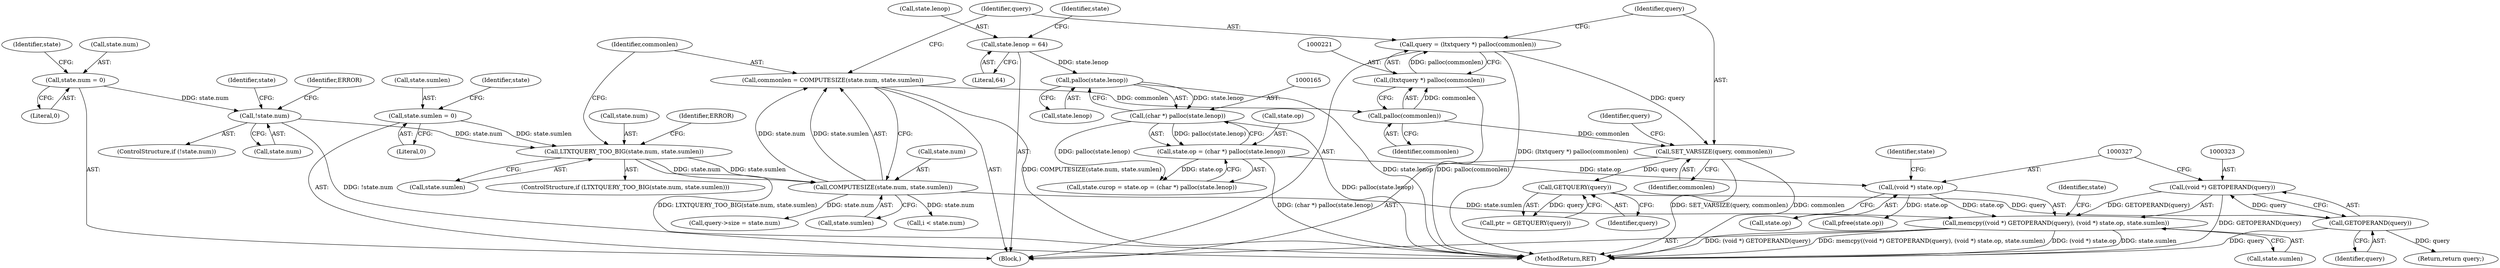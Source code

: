 digraph "0_postgres_31400a673325147e1205326008e32135a78b4d8a_11@API" {
"1000321" [label="(Call,memcpy((void *) GETOPERAND(query), (void *) state.op, state.sumlen))"];
"1000322" [label="(Call,(void *) GETOPERAND(query))"];
"1000324" [label="(Call,GETOPERAND(query))"];
"1000236" [label="(Call,GETQUERY(query))"];
"1000224" [label="(Call,SET_VARSIZE(query, commonlen))"];
"1000218" [label="(Call,query = (ltxtquery *) palloc(commonlen))"];
"1000220" [label="(Call,(ltxtquery *) palloc(commonlen))"];
"1000222" [label="(Call,palloc(commonlen))"];
"1000209" [label="(Call,commonlen = COMPUTESIZE(state.num, state.sumlen))"];
"1000211" [label="(Call,COMPUTESIZE(state.num, state.sumlen))"];
"1000195" [label="(Call,LTXTQUERY_TOO_BIG(state.num, state.sumlen))"];
"1000180" [label="(Call,!state.num)"];
"1000136" [label="(Call,state.num = 0)"];
"1000146" [label="(Call,state.sumlen = 0)"];
"1000326" [label="(Call,(void *) state.op)"];
"1000160" [label="(Call,state.op = (char *) palloc(state.lenop))"];
"1000164" [label="(Call,(char *) palloc(state.lenop))"];
"1000166" [label="(Call,palloc(state.lenop))"];
"1000151" [label="(Call,state.lenop = 64)"];
"1000347" [label="(MethodReturn,RET)"];
"1000219" [label="(Identifier,query)"];
"1000146" [label="(Call,state.sumlen = 0)"];
"1000203" [label="(Identifier,ERROR)"];
"1000242" [label="(Call,i < state.num)"];
"1000332" [label="(Identifier,state)"];
"1000326" [label="(Call,(void *) state.op)"];
"1000185" [label="(Identifier,ERROR)"];
"1000140" [label="(Literal,0)"];
"1000209" [label="(Call,commonlen = COMPUTESIZE(state.num, state.sumlen))"];
"1000322" [label="(Call,(void *) GETOPERAND(query))"];
"1000212" [label="(Call,state.num)"];
"1000224" [label="(Call,SET_VARSIZE(query, commonlen))"];
"1000334" [label="(Call,pfree(state.op))"];
"1000222" [label="(Call,palloc(commonlen))"];
"1000161" [label="(Call,state.op)"];
"1000236" [label="(Call,GETQUERY(query))"];
"1000237" [label="(Identifier,query)"];
"1000137" [label="(Call,state.num)"];
"1000234" [label="(Call,ptr = GETQUERY(query))"];
"1000150" [label="(Literal,0)"];
"1000210" [label="(Identifier,commonlen)"];
"1000199" [label="(Call,state.sumlen)"];
"1000155" [label="(Literal,64)"];
"1000164" [label="(Call,(char *) palloc(state.lenop))"];
"1000197" [label="(Identifier,state)"];
"1000218" [label="(Call,query = (ltxtquery *) palloc(commonlen))"];
"1000226" [label="(Identifier,commonlen)"];
"1000136" [label="(Call,state.num = 0)"];
"1000143" [label="(Identifier,state)"];
"1000147" [label="(Call,state.sumlen)"];
"1000166" [label="(Call,palloc(state.lenop))"];
"1000331" [label="(Call,state.sumlen)"];
"1000181" [label="(Call,state.num)"];
"1000325" [label="(Identifier,query)"];
"1000180" [label="(Call,!state.num)"];
"1000152" [label="(Call,state.lenop)"];
"1000321" [label="(Call,memcpy((void *) GETOPERAND(query), (void *) state.op, state.sumlen))"];
"1000194" [label="(ControlStructure,if (LTXTQUERY_TOO_BIG(state.num, state.sumlen)))"];
"1000167" [label="(Call,state.lenop)"];
"1000108" [label="(Block,)"];
"1000195" [label="(Call,LTXTQUERY_TOO_BIG(state.num, state.sumlen))"];
"1000196" [label="(Call,state.num)"];
"1000227" [label="(Call,query->size = state.num)"];
"1000229" [label="(Identifier,query)"];
"1000225" [label="(Identifier,query)"];
"1000220" [label="(Call,(ltxtquery *) palloc(commonlen))"];
"1000324" [label="(Call,GETOPERAND(query))"];
"1000223" [label="(Identifier,commonlen)"];
"1000158" [label="(Identifier,state)"];
"1000328" [label="(Call,state.op)"];
"1000211" [label="(Call,COMPUTESIZE(state.num, state.sumlen))"];
"1000153" [label="(Identifier,state)"];
"1000156" [label="(Call,state.curop = state.op = (char *) palloc(state.lenop))"];
"1000215" [label="(Call,state.sumlen)"];
"1000179" [label="(ControlStructure,if (!state.num))"];
"1000151" [label="(Call,state.lenop = 64)"];
"1000160" [label="(Call,state.op = (char *) palloc(state.lenop))"];
"1000345" [label="(Return,return query;)"];
"1000336" [label="(Identifier,state)"];
"1000321" -> "1000108"  [label="AST: "];
"1000321" -> "1000331"  [label="CFG: "];
"1000322" -> "1000321"  [label="AST: "];
"1000326" -> "1000321"  [label="AST: "];
"1000331" -> "1000321"  [label="AST: "];
"1000336" -> "1000321"  [label="CFG: "];
"1000321" -> "1000347"  [label="DDG: (void *) state.op"];
"1000321" -> "1000347"  [label="DDG: state.sumlen"];
"1000321" -> "1000347"  [label="DDG: (void *) GETOPERAND(query)"];
"1000321" -> "1000347"  [label="DDG: memcpy((void *) GETOPERAND(query), (void *) state.op, state.sumlen)"];
"1000322" -> "1000321"  [label="DDG: GETOPERAND(query)"];
"1000326" -> "1000321"  [label="DDG: state.op"];
"1000211" -> "1000321"  [label="DDG: state.sumlen"];
"1000322" -> "1000324"  [label="CFG: "];
"1000323" -> "1000322"  [label="AST: "];
"1000324" -> "1000322"  [label="AST: "];
"1000327" -> "1000322"  [label="CFG: "];
"1000322" -> "1000347"  [label="DDG: GETOPERAND(query)"];
"1000324" -> "1000322"  [label="DDG: query"];
"1000324" -> "1000325"  [label="CFG: "];
"1000325" -> "1000324"  [label="AST: "];
"1000324" -> "1000347"  [label="DDG: query"];
"1000236" -> "1000324"  [label="DDG: query"];
"1000324" -> "1000345"  [label="DDG: query"];
"1000236" -> "1000234"  [label="AST: "];
"1000236" -> "1000237"  [label="CFG: "];
"1000237" -> "1000236"  [label="AST: "];
"1000234" -> "1000236"  [label="CFG: "];
"1000236" -> "1000234"  [label="DDG: query"];
"1000224" -> "1000236"  [label="DDG: query"];
"1000224" -> "1000108"  [label="AST: "];
"1000224" -> "1000226"  [label="CFG: "];
"1000225" -> "1000224"  [label="AST: "];
"1000226" -> "1000224"  [label="AST: "];
"1000229" -> "1000224"  [label="CFG: "];
"1000224" -> "1000347"  [label="DDG: commonlen"];
"1000224" -> "1000347"  [label="DDG: SET_VARSIZE(query, commonlen)"];
"1000218" -> "1000224"  [label="DDG: query"];
"1000222" -> "1000224"  [label="DDG: commonlen"];
"1000218" -> "1000108"  [label="AST: "];
"1000218" -> "1000220"  [label="CFG: "];
"1000219" -> "1000218"  [label="AST: "];
"1000220" -> "1000218"  [label="AST: "];
"1000225" -> "1000218"  [label="CFG: "];
"1000218" -> "1000347"  [label="DDG: (ltxtquery *) palloc(commonlen)"];
"1000220" -> "1000218"  [label="DDG: palloc(commonlen)"];
"1000220" -> "1000222"  [label="CFG: "];
"1000221" -> "1000220"  [label="AST: "];
"1000222" -> "1000220"  [label="AST: "];
"1000220" -> "1000347"  [label="DDG: palloc(commonlen)"];
"1000222" -> "1000220"  [label="DDG: commonlen"];
"1000222" -> "1000223"  [label="CFG: "];
"1000223" -> "1000222"  [label="AST: "];
"1000209" -> "1000222"  [label="DDG: commonlen"];
"1000209" -> "1000108"  [label="AST: "];
"1000209" -> "1000211"  [label="CFG: "];
"1000210" -> "1000209"  [label="AST: "];
"1000211" -> "1000209"  [label="AST: "];
"1000219" -> "1000209"  [label="CFG: "];
"1000209" -> "1000347"  [label="DDG: COMPUTESIZE(state.num, state.sumlen)"];
"1000211" -> "1000209"  [label="DDG: state.num"];
"1000211" -> "1000209"  [label="DDG: state.sumlen"];
"1000211" -> "1000215"  [label="CFG: "];
"1000212" -> "1000211"  [label="AST: "];
"1000215" -> "1000211"  [label="AST: "];
"1000195" -> "1000211"  [label="DDG: state.num"];
"1000195" -> "1000211"  [label="DDG: state.sumlen"];
"1000211" -> "1000227"  [label="DDG: state.num"];
"1000211" -> "1000242"  [label="DDG: state.num"];
"1000195" -> "1000194"  [label="AST: "];
"1000195" -> "1000199"  [label="CFG: "];
"1000196" -> "1000195"  [label="AST: "];
"1000199" -> "1000195"  [label="AST: "];
"1000203" -> "1000195"  [label="CFG: "];
"1000210" -> "1000195"  [label="CFG: "];
"1000195" -> "1000347"  [label="DDG: LTXTQUERY_TOO_BIG(state.num, state.sumlen)"];
"1000180" -> "1000195"  [label="DDG: state.num"];
"1000146" -> "1000195"  [label="DDG: state.sumlen"];
"1000180" -> "1000179"  [label="AST: "];
"1000180" -> "1000181"  [label="CFG: "];
"1000181" -> "1000180"  [label="AST: "];
"1000185" -> "1000180"  [label="CFG: "];
"1000197" -> "1000180"  [label="CFG: "];
"1000180" -> "1000347"  [label="DDG: !state.num"];
"1000136" -> "1000180"  [label="DDG: state.num"];
"1000136" -> "1000108"  [label="AST: "];
"1000136" -> "1000140"  [label="CFG: "];
"1000137" -> "1000136"  [label="AST: "];
"1000140" -> "1000136"  [label="AST: "];
"1000143" -> "1000136"  [label="CFG: "];
"1000146" -> "1000108"  [label="AST: "];
"1000146" -> "1000150"  [label="CFG: "];
"1000147" -> "1000146"  [label="AST: "];
"1000150" -> "1000146"  [label="AST: "];
"1000153" -> "1000146"  [label="CFG: "];
"1000326" -> "1000328"  [label="CFG: "];
"1000327" -> "1000326"  [label="AST: "];
"1000328" -> "1000326"  [label="AST: "];
"1000332" -> "1000326"  [label="CFG: "];
"1000160" -> "1000326"  [label="DDG: state.op"];
"1000326" -> "1000334"  [label="DDG: state.op"];
"1000160" -> "1000156"  [label="AST: "];
"1000160" -> "1000164"  [label="CFG: "];
"1000161" -> "1000160"  [label="AST: "];
"1000164" -> "1000160"  [label="AST: "];
"1000156" -> "1000160"  [label="CFG: "];
"1000160" -> "1000347"  [label="DDG: (char *) palloc(state.lenop)"];
"1000160" -> "1000156"  [label="DDG: state.op"];
"1000164" -> "1000160"  [label="DDG: palloc(state.lenop)"];
"1000164" -> "1000166"  [label="CFG: "];
"1000165" -> "1000164"  [label="AST: "];
"1000166" -> "1000164"  [label="AST: "];
"1000164" -> "1000347"  [label="DDG: palloc(state.lenop)"];
"1000164" -> "1000156"  [label="DDG: palloc(state.lenop)"];
"1000166" -> "1000164"  [label="DDG: state.lenop"];
"1000166" -> "1000167"  [label="CFG: "];
"1000167" -> "1000166"  [label="AST: "];
"1000166" -> "1000347"  [label="DDG: state.lenop"];
"1000151" -> "1000166"  [label="DDG: state.lenop"];
"1000151" -> "1000108"  [label="AST: "];
"1000151" -> "1000155"  [label="CFG: "];
"1000152" -> "1000151"  [label="AST: "];
"1000155" -> "1000151"  [label="AST: "];
"1000158" -> "1000151"  [label="CFG: "];
}
